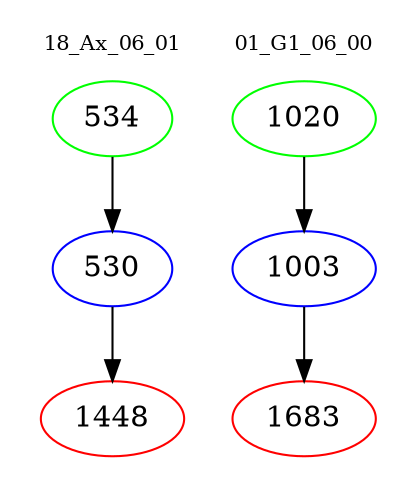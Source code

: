 digraph{
subgraph cluster_0 {
color = white
label = "18_Ax_06_01";
fontsize=10;
T0_534 [label="534", color="green"]
T0_534 -> T0_530 [color="black"]
T0_530 [label="530", color="blue"]
T0_530 -> T0_1448 [color="black"]
T0_1448 [label="1448", color="red"]
}
subgraph cluster_1 {
color = white
label = "01_G1_06_00";
fontsize=10;
T1_1020 [label="1020", color="green"]
T1_1020 -> T1_1003 [color="black"]
T1_1003 [label="1003", color="blue"]
T1_1003 -> T1_1683 [color="black"]
T1_1683 [label="1683", color="red"]
}
}
